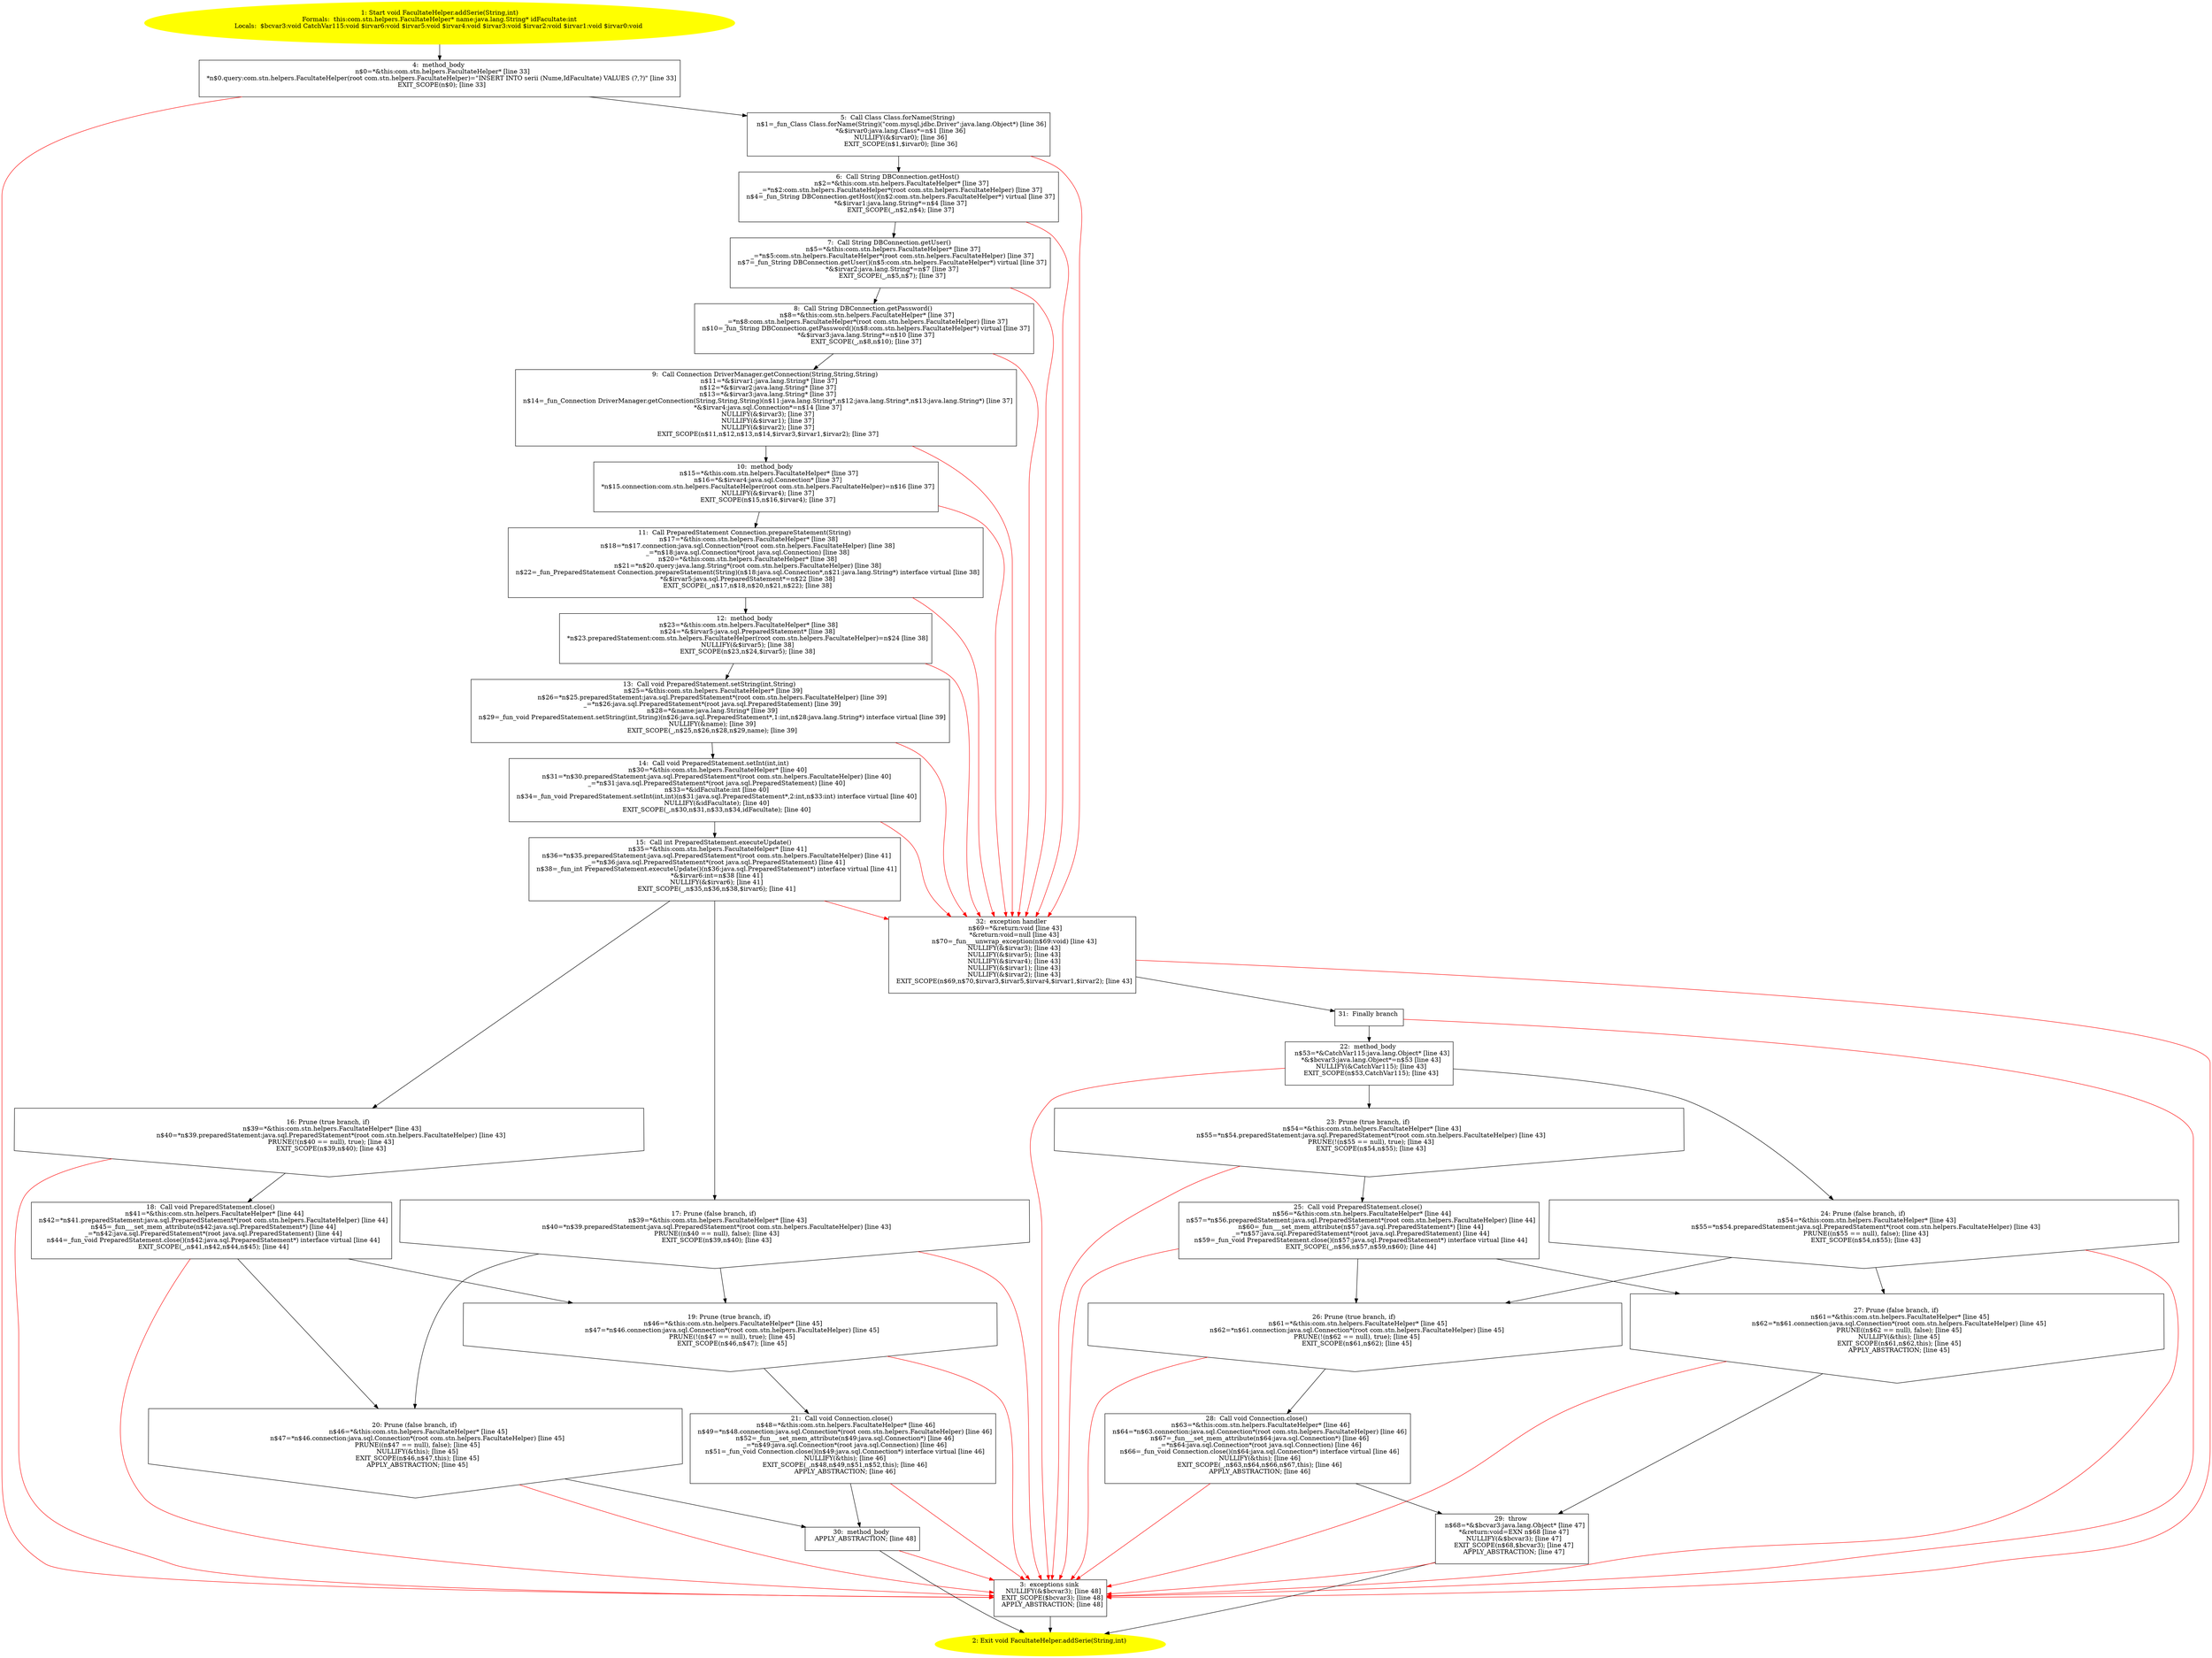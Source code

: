 /* @generated */
digraph cfg {
"com.stn.helpers.FacultateHelper.addSerie(java.lang.String,int):void.9e64c7dbc856d8686cf491293e831a66_1" [label="1: Start void FacultateHelper.addSerie(String,int)\nFormals:  this:com.stn.helpers.FacultateHelper* name:java.lang.String* idFacultate:int\nLocals:  $bcvar3:void CatchVar115:void $irvar6:void $irvar5:void $irvar4:void $irvar3:void $irvar2:void $irvar1:void $irvar0:void \n  " color=yellow style=filled]
	

	 "com.stn.helpers.FacultateHelper.addSerie(java.lang.String,int):void.9e64c7dbc856d8686cf491293e831a66_1" -> "com.stn.helpers.FacultateHelper.addSerie(java.lang.String,int):void.9e64c7dbc856d8686cf491293e831a66_4" ;
"com.stn.helpers.FacultateHelper.addSerie(java.lang.String,int):void.9e64c7dbc856d8686cf491293e831a66_2" [label="2: Exit void FacultateHelper.addSerie(String,int) \n  " color=yellow style=filled]
	

"com.stn.helpers.FacultateHelper.addSerie(java.lang.String,int):void.9e64c7dbc856d8686cf491293e831a66_3" [label="3:  exceptions sink \n   NULLIFY(&$bcvar3); [line 48]\n  EXIT_SCOPE($bcvar3); [line 48]\n  APPLY_ABSTRACTION; [line 48]\n " shape="box"]
	

	 "com.stn.helpers.FacultateHelper.addSerie(java.lang.String,int):void.9e64c7dbc856d8686cf491293e831a66_3" -> "com.stn.helpers.FacultateHelper.addSerie(java.lang.String,int):void.9e64c7dbc856d8686cf491293e831a66_2" ;
"com.stn.helpers.FacultateHelper.addSerie(java.lang.String,int):void.9e64c7dbc856d8686cf491293e831a66_4" [label="4:  method_body \n   n$0=*&this:com.stn.helpers.FacultateHelper* [line 33]\n  *n$0.query:com.stn.helpers.FacultateHelper(root com.stn.helpers.FacultateHelper)=\"INSERT INTO serii (Nume,IdFacultate) VALUES (?,?)\" [line 33]\n  EXIT_SCOPE(n$0); [line 33]\n " shape="box"]
	

	 "com.stn.helpers.FacultateHelper.addSerie(java.lang.String,int):void.9e64c7dbc856d8686cf491293e831a66_4" -> "com.stn.helpers.FacultateHelper.addSerie(java.lang.String,int):void.9e64c7dbc856d8686cf491293e831a66_5" ;
	 "com.stn.helpers.FacultateHelper.addSerie(java.lang.String,int):void.9e64c7dbc856d8686cf491293e831a66_4" -> "com.stn.helpers.FacultateHelper.addSerie(java.lang.String,int):void.9e64c7dbc856d8686cf491293e831a66_3" [color="red" ];
"com.stn.helpers.FacultateHelper.addSerie(java.lang.String,int):void.9e64c7dbc856d8686cf491293e831a66_5" [label="5:  Call Class Class.forName(String) \n   n$1=_fun_Class Class.forName(String)(\"com.mysql.jdbc.Driver\":java.lang.Object*) [line 36]\n  *&$irvar0:java.lang.Class*=n$1 [line 36]\n  NULLIFY(&$irvar0); [line 36]\n  EXIT_SCOPE(n$1,$irvar0); [line 36]\n " shape="box"]
	

	 "com.stn.helpers.FacultateHelper.addSerie(java.lang.String,int):void.9e64c7dbc856d8686cf491293e831a66_5" -> "com.stn.helpers.FacultateHelper.addSerie(java.lang.String,int):void.9e64c7dbc856d8686cf491293e831a66_6" ;
	 "com.stn.helpers.FacultateHelper.addSerie(java.lang.String,int):void.9e64c7dbc856d8686cf491293e831a66_5" -> "com.stn.helpers.FacultateHelper.addSerie(java.lang.String,int):void.9e64c7dbc856d8686cf491293e831a66_32" [color="red" ];
"com.stn.helpers.FacultateHelper.addSerie(java.lang.String,int):void.9e64c7dbc856d8686cf491293e831a66_6" [label="6:  Call String DBConnection.getHost() \n   n$2=*&this:com.stn.helpers.FacultateHelper* [line 37]\n  _=*n$2:com.stn.helpers.FacultateHelper*(root com.stn.helpers.FacultateHelper) [line 37]\n  n$4=_fun_String DBConnection.getHost()(n$2:com.stn.helpers.FacultateHelper*) virtual [line 37]\n  *&$irvar1:java.lang.String*=n$4 [line 37]\n  EXIT_SCOPE(_,n$2,n$4); [line 37]\n " shape="box"]
	

	 "com.stn.helpers.FacultateHelper.addSerie(java.lang.String,int):void.9e64c7dbc856d8686cf491293e831a66_6" -> "com.stn.helpers.FacultateHelper.addSerie(java.lang.String,int):void.9e64c7dbc856d8686cf491293e831a66_7" ;
	 "com.stn.helpers.FacultateHelper.addSerie(java.lang.String,int):void.9e64c7dbc856d8686cf491293e831a66_6" -> "com.stn.helpers.FacultateHelper.addSerie(java.lang.String,int):void.9e64c7dbc856d8686cf491293e831a66_32" [color="red" ];
"com.stn.helpers.FacultateHelper.addSerie(java.lang.String,int):void.9e64c7dbc856d8686cf491293e831a66_7" [label="7:  Call String DBConnection.getUser() \n   n$5=*&this:com.stn.helpers.FacultateHelper* [line 37]\n  _=*n$5:com.stn.helpers.FacultateHelper*(root com.stn.helpers.FacultateHelper) [line 37]\n  n$7=_fun_String DBConnection.getUser()(n$5:com.stn.helpers.FacultateHelper*) virtual [line 37]\n  *&$irvar2:java.lang.String*=n$7 [line 37]\n  EXIT_SCOPE(_,n$5,n$7); [line 37]\n " shape="box"]
	

	 "com.stn.helpers.FacultateHelper.addSerie(java.lang.String,int):void.9e64c7dbc856d8686cf491293e831a66_7" -> "com.stn.helpers.FacultateHelper.addSerie(java.lang.String,int):void.9e64c7dbc856d8686cf491293e831a66_8" ;
	 "com.stn.helpers.FacultateHelper.addSerie(java.lang.String,int):void.9e64c7dbc856d8686cf491293e831a66_7" -> "com.stn.helpers.FacultateHelper.addSerie(java.lang.String,int):void.9e64c7dbc856d8686cf491293e831a66_32" [color="red" ];
"com.stn.helpers.FacultateHelper.addSerie(java.lang.String,int):void.9e64c7dbc856d8686cf491293e831a66_8" [label="8:  Call String DBConnection.getPassword() \n   n$8=*&this:com.stn.helpers.FacultateHelper* [line 37]\n  _=*n$8:com.stn.helpers.FacultateHelper*(root com.stn.helpers.FacultateHelper) [line 37]\n  n$10=_fun_String DBConnection.getPassword()(n$8:com.stn.helpers.FacultateHelper*) virtual [line 37]\n  *&$irvar3:java.lang.String*=n$10 [line 37]\n  EXIT_SCOPE(_,n$8,n$10); [line 37]\n " shape="box"]
	

	 "com.stn.helpers.FacultateHelper.addSerie(java.lang.String,int):void.9e64c7dbc856d8686cf491293e831a66_8" -> "com.stn.helpers.FacultateHelper.addSerie(java.lang.String,int):void.9e64c7dbc856d8686cf491293e831a66_9" ;
	 "com.stn.helpers.FacultateHelper.addSerie(java.lang.String,int):void.9e64c7dbc856d8686cf491293e831a66_8" -> "com.stn.helpers.FacultateHelper.addSerie(java.lang.String,int):void.9e64c7dbc856d8686cf491293e831a66_32" [color="red" ];
"com.stn.helpers.FacultateHelper.addSerie(java.lang.String,int):void.9e64c7dbc856d8686cf491293e831a66_9" [label="9:  Call Connection DriverManager.getConnection(String,String,String) \n   n$11=*&$irvar1:java.lang.String* [line 37]\n  n$12=*&$irvar2:java.lang.String* [line 37]\n  n$13=*&$irvar3:java.lang.String* [line 37]\n  n$14=_fun_Connection DriverManager.getConnection(String,String,String)(n$11:java.lang.String*,n$12:java.lang.String*,n$13:java.lang.String*) [line 37]\n  *&$irvar4:java.sql.Connection*=n$14 [line 37]\n  NULLIFY(&$irvar3); [line 37]\n  NULLIFY(&$irvar1); [line 37]\n  NULLIFY(&$irvar2); [line 37]\n  EXIT_SCOPE(n$11,n$12,n$13,n$14,$irvar3,$irvar1,$irvar2); [line 37]\n " shape="box"]
	

	 "com.stn.helpers.FacultateHelper.addSerie(java.lang.String,int):void.9e64c7dbc856d8686cf491293e831a66_9" -> "com.stn.helpers.FacultateHelper.addSerie(java.lang.String,int):void.9e64c7dbc856d8686cf491293e831a66_10" ;
	 "com.stn.helpers.FacultateHelper.addSerie(java.lang.String,int):void.9e64c7dbc856d8686cf491293e831a66_9" -> "com.stn.helpers.FacultateHelper.addSerie(java.lang.String,int):void.9e64c7dbc856d8686cf491293e831a66_32" [color="red" ];
"com.stn.helpers.FacultateHelper.addSerie(java.lang.String,int):void.9e64c7dbc856d8686cf491293e831a66_10" [label="10:  method_body \n   n$15=*&this:com.stn.helpers.FacultateHelper* [line 37]\n  n$16=*&$irvar4:java.sql.Connection* [line 37]\n  *n$15.connection:com.stn.helpers.FacultateHelper(root com.stn.helpers.FacultateHelper)=n$16 [line 37]\n  NULLIFY(&$irvar4); [line 37]\n  EXIT_SCOPE(n$15,n$16,$irvar4); [line 37]\n " shape="box"]
	

	 "com.stn.helpers.FacultateHelper.addSerie(java.lang.String,int):void.9e64c7dbc856d8686cf491293e831a66_10" -> "com.stn.helpers.FacultateHelper.addSerie(java.lang.String,int):void.9e64c7dbc856d8686cf491293e831a66_11" ;
	 "com.stn.helpers.FacultateHelper.addSerie(java.lang.String,int):void.9e64c7dbc856d8686cf491293e831a66_10" -> "com.stn.helpers.FacultateHelper.addSerie(java.lang.String,int):void.9e64c7dbc856d8686cf491293e831a66_32" [color="red" ];
"com.stn.helpers.FacultateHelper.addSerie(java.lang.String,int):void.9e64c7dbc856d8686cf491293e831a66_11" [label="11:  Call PreparedStatement Connection.prepareStatement(String) \n   n$17=*&this:com.stn.helpers.FacultateHelper* [line 38]\n  n$18=*n$17.connection:java.sql.Connection*(root com.stn.helpers.FacultateHelper) [line 38]\n  _=*n$18:java.sql.Connection*(root java.sql.Connection) [line 38]\n  n$20=*&this:com.stn.helpers.FacultateHelper* [line 38]\n  n$21=*n$20.query:java.lang.String*(root com.stn.helpers.FacultateHelper) [line 38]\n  n$22=_fun_PreparedStatement Connection.prepareStatement(String)(n$18:java.sql.Connection*,n$21:java.lang.String*) interface virtual [line 38]\n  *&$irvar5:java.sql.PreparedStatement*=n$22 [line 38]\n  EXIT_SCOPE(_,n$17,n$18,n$20,n$21,n$22); [line 38]\n " shape="box"]
	

	 "com.stn.helpers.FacultateHelper.addSerie(java.lang.String,int):void.9e64c7dbc856d8686cf491293e831a66_11" -> "com.stn.helpers.FacultateHelper.addSerie(java.lang.String,int):void.9e64c7dbc856d8686cf491293e831a66_12" ;
	 "com.stn.helpers.FacultateHelper.addSerie(java.lang.String,int):void.9e64c7dbc856d8686cf491293e831a66_11" -> "com.stn.helpers.FacultateHelper.addSerie(java.lang.String,int):void.9e64c7dbc856d8686cf491293e831a66_32" [color="red" ];
"com.stn.helpers.FacultateHelper.addSerie(java.lang.String,int):void.9e64c7dbc856d8686cf491293e831a66_12" [label="12:  method_body \n   n$23=*&this:com.stn.helpers.FacultateHelper* [line 38]\n  n$24=*&$irvar5:java.sql.PreparedStatement* [line 38]\n  *n$23.preparedStatement:com.stn.helpers.FacultateHelper(root com.stn.helpers.FacultateHelper)=n$24 [line 38]\n  NULLIFY(&$irvar5); [line 38]\n  EXIT_SCOPE(n$23,n$24,$irvar5); [line 38]\n " shape="box"]
	

	 "com.stn.helpers.FacultateHelper.addSerie(java.lang.String,int):void.9e64c7dbc856d8686cf491293e831a66_12" -> "com.stn.helpers.FacultateHelper.addSerie(java.lang.String,int):void.9e64c7dbc856d8686cf491293e831a66_13" ;
	 "com.stn.helpers.FacultateHelper.addSerie(java.lang.String,int):void.9e64c7dbc856d8686cf491293e831a66_12" -> "com.stn.helpers.FacultateHelper.addSerie(java.lang.String,int):void.9e64c7dbc856d8686cf491293e831a66_32" [color="red" ];
"com.stn.helpers.FacultateHelper.addSerie(java.lang.String,int):void.9e64c7dbc856d8686cf491293e831a66_13" [label="13:  Call void PreparedStatement.setString(int,String) \n   n$25=*&this:com.stn.helpers.FacultateHelper* [line 39]\n  n$26=*n$25.preparedStatement:java.sql.PreparedStatement*(root com.stn.helpers.FacultateHelper) [line 39]\n  _=*n$26:java.sql.PreparedStatement*(root java.sql.PreparedStatement) [line 39]\n  n$28=*&name:java.lang.String* [line 39]\n  n$29=_fun_void PreparedStatement.setString(int,String)(n$26:java.sql.PreparedStatement*,1:int,n$28:java.lang.String*) interface virtual [line 39]\n  NULLIFY(&name); [line 39]\n  EXIT_SCOPE(_,n$25,n$26,n$28,n$29,name); [line 39]\n " shape="box"]
	

	 "com.stn.helpers.FacultateHelper.addSerie(java.lang.String,int):void.9e64c7dbc856d8686cf491293e831a66_13" -> "com.stn.helpers.FacultateHelper.addSerie(java.lang.String,int):void.9e64c7dbc856d8686cf491293e831a66_14" ;
	 "com.stn.helpers.FacultateHelper.addSerie(java.lang.String,int):void.9e64c7dbc856d8686cf491293e831a66_13" -> "com.stn.helpers.FacultateHelper.addSerie(java.lang.String,int):void.9e64c7dbc856d8686cf491293e831a66_32" [color="red" ];
"com.stn.helpers.FacultateHelper.addSerie(java.lang.String,int):void.9e64c7dbc856d8686cf491293e831a66_14" [label="14:  Call void PreparedStatement.setInt(int,int) \n   n$30=*&this:com.stn.helpers.FacultateHelper* [line 40]\n  n$31=*n$30.preparedStatement:java.sql.PreparedStatement*(root com.stn.helpers.FacultateHelper) [line 40]\n  _=*n$31:java.sql.PreparedStatement*(root java.sql.PreparedStatement) [line 40]\n  n$33=*&idFacultate:int [line 40]\n  n$34=_fun_void PreparedStatement.setInt(int,int)(n$31:java.sql.PreparedStatement*,2:int,n$33:int) interface virtual [line 40]\n  NULLIFY(&idFacultate); [line 40]\n  EXIT_SCOPE(_,n$30,n$31,n$33,n$34,idFacultate); [line 40]\n " shape="box"]
	

	 "com.stn.helpers.FacultateHelper.addSerie(java.lang.String,int):void.9e64c7dbc856d8686cf491293e831a66_14" -> "com.stn.helpers.FacultateHelper.addSerie(java.lang.String,int):void.9e64c7dbc856d8686cf491293e831a66_15" ;
	 "com.stn.helpers.FacultateHelper.addSerie(java.lang.String,int):void.9e64c7dbc856d8686cf491293e831a66_14" -> "com.stn.helpers.FacultateHelper.addSerie(java.lang.String,int):void.9e64c7dbc856d8686cf491293e831a66_32" [color="red" ];
"com.stn.helpers.FacultateHelper.addSerie(java.lang.String,int):void.9e64c7dbc856d8686cf491293e831a66_15" [label="15:  Call int PreparedStatement.executeUpdate() \n   n$35=*&this:com.stn.helpers.FacultateHelper* [line 41]\n  n$36=*n$35.preparedStatement:java.sql.PreparedStatement*(root com.stn.helpers.FacultateHelper) [line 41]\n  _=*n$36:java.sql.PreparedStatement*(root java.sql.PreparedStatement) [line 41]\n  n$38=_fun_int PreparedStatement.executeUpdate()(n$36:java.sql.PreparedStatement*) interface virtual [line 41]\n  *&$irvar6:int=n$38 [line 41]\n  NULLIFY(&$irvar6); [line 41]\n  EXIT_SCOPE(_,n$35,n$36,n$38,$irvar6); [line 41]\n " shape="box"]
	

	 "com.stn.helpers.FacultateHelper.addSerie(java.lang.String,int):void.9e64c7dbc856d8686cf491293e831a66_15" -> "com.stn.helpers.FacultateHelper.addSerie(java.lang.String,int):void.9e64c7dbc856d8686cf491293e831a66_16" ;
	 "com.stn.helpers.FacultateHelper.addSerie(java.lang.String,int):void.9e64c7dbc856d8686cf491293e831a66_15" -> "com.stn.helpers.FacultateHelper.addSerie(java.lang.String,int):void.9e64c7dbc856d8686cf491293e831a66_17" ;
	 "com.stn.helpers.FacultateHelper.addSerie(java.lang.String,int):void.9e64c7dbc856d8686cf491293e831a66_15" -> "com.stn.helpers.FacultateHelper.addSerie(java.lang.String,int):void.9e64c7dbc856d8686cf491293e831a66_32" [color="red" ];
"com.stn.helpers.FacultateHelper.addSerie(java.lang.String,int):void.9e64c7dbc856d8686cf491293e831a66_16" [label="16: Prune (true branch, if) \n   n$39=*&this:com.stn.helpers.FacultateHelper* [line 43]\n  n$40=*n$39.preparedStatement:java.sql.PreparedStatement*(root com.stn.helpers.FacultateHelper) [line 43]\n  PRUNE(!(n$40 == null), true); [line 43]\n  EXIT_SCOPE(n$39,n$40); [line 43]\n " shape="invhouse"]
	

	 "com.stn.helpers.FacultateHelper.addSerie(java.lang.String,int):void.9e64c7dbc856d8686cf491293e831a66_16" -> "com.stn.helpers.FacultateHelper.addSerie(java.lang.String,int):void.9e64c7dbc856d8686cf491293e831a66_18" ;
	 "com.stn.helpers.FacultateHelper.addSerie(java.lang.String,int):void.9e64c7dbc856d8686cf491293e831a66_16" -> "com.stn.helpers.FacultateHelper.addSerie(java.lang.String,int):void.9e64c7dbc856d8686cf491293e831a66_3" [color="red" ];
"com.stn.helpers.FacultateHelper.addSerie(java.lang.String,int):void.9e64c7dbc856d8686cf491293e831a66_17" [label="17: Prune (false branch, if) \n   n$39=*&this:com.stn.helpers.FacultateHelper* [line 43]\n  n$40=*n$39.preparedStatement:java.sql.PreparedStatement*(root com.stn.helpers.FacultateHelper) [line 43]\n  PRUNE((n$40 == null), false); [line 43]\n  EXIT_SCOPE(n$39,n$40); [line 43]\n " shape="invhouse"]
	

	 "com.stn.helpers.FacultateHelper.addSerie(java.lang.String,int):void.9e64c7dbc856d8686cf491293e831a66_17" -> "com.stn.helpers.FacultateHelper.addSerie(java.lang.String,int):void.9e64c7dbc856d8686cf491293e831a66_19" ;
	 "com.stn.helpers.FacultateHelper.addSerie(java.lang.String,int):void.9e64c7dbc856d8686cf491293e831a66_17" -> "com.stn.helpers.FacultateHelper.addSerie(java.lang.String,int):void.9e64c7dbc856d8686cf491293e831a66_20" ;
	 "com.stn.helpers.FacultateHelper.addSerie(java.lang.String,int):void.9e64c7dbc856d8686cf491293e831a66_17" -> "com.stn.helpers.FacultateHelper.addSerie(java.lang.String,int):void.9e64c7dbc856d8686cf491293e831a66_3" [color="red" ];
"com.stn.helpers.FacultateHelper.addSerie(java.lang.String,int):void.9e64c7dbc856d8686cf491293e831a66_18" [label="18:  Call void PreparedStatement.close() \n   n$41=*&this:com.stn.helpers.FacultateHelper* [line 44]\n  n$42=*n$41.preparedStatement:java.sql.PreparedStatement*(root com.stn.helpers.FacultateHelper) [line 44]\n  n$45=_fun___set_mem_attribute(n$42:java.sql.PreparedStatement*) [line 44]\n  _=*n$42:java.sql.PreparedStatement*(root java.sql.PreparedStatement) [line 44]\n  n$44=_fun_void PreparedStatement.close()(n$42:java.sql.PreparedStatement*) interface virtual [line 44]\n  EXIT_SCOPE(_,n$41,n$42,n$44,n$45); [line 44]\n " shape="box"]
	

	 "com.stn.helpers.FacultateHelper.addSerie(java.lang.String,int):void.9e64c7dbc856d8686cf491293e831a66_18" -> "com.stn.helpers.FacultateHelper.addSerie(java.lang.String,int):void.9e64c7dbc856d8686cf491293e831a66_19" ;
	 "com.stn.helpers.FacultateHelper.addSerie(java.lang.String,int):void.9e64c7dbc856d8686cf491293e831a66_18" -> "com.stn.helpers.FacultateHelper.addSerie(java.lang.String,int):void.9e64c7dbc856d8686cf491293e831a66_20" ;
	 "com.stn.helpers.FacultateHelper.addSerie(java.lang.String,int):void.9e64c7dbc856d8686cf491293e831a66_18" -> "com.stn.helpers.FacultateHelper.addSerie(java.lang.String,int):void.9e64c7dbc856d8686cf491293e831a66_3" [color="red" ];
"com.stn.helpers.FacultateHelper.addSerie(java.lang.String,int):void.9e64c7dbc856d8686cf491293e831a66_19" [label="19: Prune (true branch, if) \n   n$46=*&this:com.stn.helpers.FacultateHelper* [line 45]\n  n$47=*n$46.connection:java.sql.Connection*(root com.stn.helpers.FacultateHelper) [line 45]\n  PRUNE(!(n$47 == null), true); [line 45]\n  EXIT_SCOPE(n$46,n$47); [line 45]\n " shape="invhouse"]
	

	 "com.stn.helpers.FacultateHelper.addSerie(java.lang.String,int):void.9e64c7dbc856d8686cf491293e831a66_19" -> "com.stn.helpers.FacultateHelper.addSerie(java.lang.String,int):void.9e64c7dbc856d8686cf491293e831a66_21" ;
	 "com.stn.helpers.FacultateHelper.addSerie(java.lang.String,int):void.9e64c7dbc856d8686cf491293e831a66_19" -> "com.stn.helpers.FacultateHelper.addSerie(java.lang.String,int):void.9e64c7dbc856d8686cf491293e831a66_3" [color="red" ];
"com.stn.helpers.FacultateHelper.addSerie(java.lang.String,int):void.9e64c7dbc856d8686cf491293e831a66_20" [label="20: Prune (false branch, if) \n   n$46=*&this:com.stn.helpers.FacultateHelper* [line 45]\n  n$47=*n$46.connection:java.sql.Connection*(root com.stn.helpers.FacultateHelper) [line 45]\n  PRUNE((n$47 == null), false); [line 45]\n  NULLIFY(&this); [line 45]\n  EXIT_SCOPE(n$46,n$47,this); [line 45]\n  APPLY_ABSTRACTION; [line 45]\n " shape="invhouse"]
	

	 "com.stn.helpers.FacultateHelper.addSerie(java.lang.String,int):void.9e64c7dbc856d8686cf491293e831a66_20" -> "com.stn.helpers.FacultateHelper.addSerie(java.lang.String,int):void.9e64c7dbc856d8686cf491293e831a66_30" ;
	 "com.stn.helpers.FacultateHelper.addSerie(java.lang.String,int):void.9e64c7dbc856d8686cf491293e831a66_20" -> "com.stn.helpers.FacultateHelper.addSerie(java.lang.String,int):void.9e64c7dbc856d8686cf491293e831a66_3" [color="red" ];
"com.stn.helpers.FacultateHelper.addSerie(java.lang.String,int):void.9e64c7dbc856d8686cf491293e831a66_21" [label="21:  Call void Connection.close() \n   n$48=*&this:com.stn.helpers.FacultateHelper* [line 46]\n  n$49=*n$48.connection:java.sql.Connection*(root com.stn.helpers.FacultateHelper) [line 46]\n  n$52=_fun___set_mem_attribute(n$49:java.sql.Connection*) [line 46]\n  _=*n$49:java.sql.Connection*(root java.sql.Connection) [line 46]\n  n$51=_fun_void Connection.close()(n$49:java.sql.Connection*) interface virtual [line 46]\n  NULLIFY(&this); [line 46]\n  EXIT_SCOPE(_,n$48,n$49,n$51,n$52,this); [line 46]\n  APPLY_ABSTRACTION; [line 46]\n " shape="box"]
	

	 "com.stn.helpers.FacultateHelper.addSerie(java.lang.String,int):void.9e64c7dbc856d8686cf491293e831a66_21" -> "com.stn.helpers.FacultateHelper.addSerie(java.lang.String,int):void.9e64c7dbc856d8686cf491293e831a66_30" ;
	 "com.stn.helpers.FacultateHelper.addSerie(java.lang.String,int):void.9e64c7dbc856d8686cf491293e831a66_21" -> "com.stn.helpers.FacultateHelper.addSerie(java.lang.String,int):void.9e64c7dbc856d8686cf491293e831a66_3" [color="red" ];
"com.stn.helpers.FacultateHelper.addSerie(java.lang.String,int):void.9e64c7dbc856d8686cf491293e831a66_22" [label="22:  method_body \n   n$53=*&CatchVar115:java.lang.Object* [line 43]\n  *&$bcvar3:java.lang.Object*=n$53 [line 43]\n  NULLIFY(&CatchVar115); [line 43]\n  EXIT_SCOPE(n$53,CatchVar115); [line 43]\n " shape="box"]
	

	 "com.stn.helpers.FacultateHelper.addSerie(java.lang.String,int):void.9e64c7dbc856d8686cf491293e831a66_22" -> "com.stn.helpers.FacultateHelper.addSerie(java.lang.String,int):void.9e64c7dbc856d8686cf491293e831a66_23" ;
	 "com.stn.helpers.FacultateHelper.addSerie(java.lang.String,int):void.9e64c7dbc856d8686cf491293e831a66_22" -> "com.stn.helpers.FacultateHelper.addSerie(java.lang.String,int):void.9e64c7dbc856d8686cf491293e831a66_24" ;
	 "com.stn.helpers.FacultateHelper.addSerie(java.lang.String,int):void.9e64c7dbc856d8686cf491293e831a66_22" -> "com.stn.helpers.FacultateHelper.addSerie(java.lang.String,int):void.9e64c7dbc856d8686cf491293e831a66_3" [color="red" ];
"com.stn.helpers.FacultateHelper.addSerie(java.lang.String,int):void.9e64c7dbc856d8686cf491293e831a66_23" [label="23: Prune (true branch, if) \n   n$54=*&this:com.stn.helpers.FacultateHelper* [line 43]\n  n$55=*n$54.preparedStatement:java.sql.PreparedStatement*(root com.stn.helpers.FacultateHelper) [line 43]\n  PRUNE(!(n$55 == null), true); [line 43]\n  EXIT_SCOPE(n$54,n$55); [line 43]\n " shape="invhouse"]
	

	 "com.stn.helpers.FacultateHelper.addSerie(java.lang.String,int):void.9e64c7dbc856d8686cf491293e831a66_23" -> "com.stn.helpers.FacultateHelper.addSerie(java.lang.String,int):void.9e64c7dbc856d8686cf491293e831a66_25" ;
	 "com.stn.helpers.FacultateHelper.addSerie(java.lang.String,int):void.9e64c7dbc856d8686cf491293e831a66_23" -> "com.stn.helpers.FacultateHelper.addSerie(java.lang.String,int):void.9e64c7dbc856d8686cf491293e831a66_3" [color="red" ];
"com.stn.helpers.FacultateHelper.addSerie(java.lang.String,int):void.9e64c7dbc856d8686cf491293e831a66_24" [label="24: Prune (false branch, if) \n   n$54=*&this:com.stn.helpers.FacultateHelper* [line 43]\n  n$55=*n$54.preparedStatement:java.sql.PreparedStatement*(root com.stn.helpers.FacultateHelper) [line 43]\n  PRUNE((n$55 == null), false); [line 43]\n  EXIT_SCOPE(n$54,n$55); [line 43]\n " shape="invhouse"]
	

	 "com.stn.helpers.FacultateHelper.addSerie(java.lang.String,int):void.9e64c7dbc856d8686cf491293e831a66_24" -> "com.stn.helpers.FacultateHelper.addSerie(java.lang.String,int):void.9e64c7dbc856d8686cf491293e831a66_26" ;
	 "com.stn.helpers.FacultateHelper.addSerie(java.lang.String,int):void.9e64c7dbc856d8686cf491293e831a66_24" -> "com.stn.helpers.FacultateHelper.addSerie(java.lang.String,int):void.9e64c7dbc856d8686cf491293e831a66_27" ;
	 "com.stn.helpers.FacultateHelper.addSerie(java.lang.String,int):void.9e64c7dbc856d8686cf491293e831a66_24" -> "com.stn.helpers.FacultateHelper.addSerie(java.lang.String,int):void.9e64c7dbc856d8686cf491293e831a66_3" [color="red" ];
"com.stn.helpers.FacultateHelper.addSerie(java.lang.String,int):void.9e64c7dbc856d8686cf491293e831a66_25" [label="25:  Call void PreparedStatement.close() \n   n$56=*&this:com.stn.helpers.FacultateHelper* [line 44]\n  n$57=*n$56.preparedStatement:java.sql.PreparedStatement*(root com.stn.helpers.FacultateHelper) [line 44]\n  n$60=_fun___set_mem_attribute(n$57:java.sql.PreparedStatement*) [line 44]\n  _=*n$57:java.sql.PreparedStatement*(root java.sql.PreparedStatement) [line 44]\n  n$59=_fun_void PreparedStatement.close()(n$57:java.sql.PreparedStatement*) interface virtual [line 44]\n  EXIT_SCOPE(_,n$56,n$57,n$59,n$60); [line 44]\n " shape="box"]
	

	 "com.stn.helpers.FacultateHelper.addSerie(java.lang.String,int):void.9e64c7dbc856d8686cf491293e831a66_25" -> "com.stn.helpers.FacultateHelper.addSerie(java.lang.String,int):void.9e64c7dbc856d8686cf491293e831a66_26" ;
	 "com.stn.helpers.FacultateHelper.addSerie(java.lang.String,int):void.9e64c7dbc856d8686cf491293e831a66_25" -> "com.stn.helpers.FacultateHelper.addSerie(java.lang.String,int):void.9e64c7dbc856d8686cf491293e831a66_27" ;
	 "com.stn.helpers.FacultateHelper.addSerie(java.lang.String,int):void.9e64c7dbc856d8686cf491293e831a66_25" -> "com.stn.helpers.FacultateHelper.addSerie(java.lang.String,int):void.9e64c7dbc856d8686cf491293e831a66_3" [color="red" ];
"com.stn.helpers.FacultateHelper.addSerie(java.lang.String,int):void.9e64c7dbc856d8686cf491293e831a66_26" [label="26: Prune (true branch, if) \n   n$61=*&this:com.stn.helpers.FacultateHelper* [line 45]\n  n$62=*n$61.connection:java.sql.Connection*(root com.stn.helpers.FacultateHelper) [line 45]\n  PRUNE(!(n$62 == null), true); [line 45]\n  EXIT_SCOPE(n$61,n$62); [line 45]\n " shape="invhouse"]
	

	 "com.stn.helpers.FacultateHelper.addSerie(java.lang.String,int):void.9e64c7dbc856d8686cf491293e831a66_26" -> "com.stn.helpers.FacultateHelper.addSerie(java.lang.String,int):void.9e64c7dbc856d8686cf491293e831a66_28" ;
	 "com.stn.helpers.FacultateHelper.addSerie(java.lang.String,int):void.9e64c7dbc856d8686cf491293e831a66_26" -> "com.stn.helpers.FacultateHelper.addSerie(java.lang.String,int):void.9e64c7dbc856d8686cf491293e831a66_3" [color="red" ];
"com.stn.helpers.FacultateHelper.addSerie(java.lang.String,int):void.9e64c7dbc856d8686cf491293e831a66_27" [label="27: Prune (false branch, if) \n   n$61=*&this:com.stn.helpers.FacultateHelper* [line 45]\n  n$62=*n$61.connection:java.sql.Connection*(root com.stn.helpers.FacultateHelper) [line 45]\n  PRUNE((n$62 == null), false); [line 45]\n  NULLIFY(&this); [line 45]\n  EXIT_SCOPE(n$61,n$62,this); [line 45]\n  APPLY_ABSTRACTION; [line 45]\n " shape="invhouse"]
	

	 "com.stn.helpers.FacultateHelper.addSerie(java.lang.String,int):void.9e64c7dbc856d8686cf491293e831a66_27" -> "com.stn.helpers.FacultateHelper.addSerie(java.lang.String,int):void.9e64c7dbc856d8686cf491293e831a66_29" ;
	 "com.stn.helpers.FacultateHelper.addSerie(java.lang.String,int):void.9e64c7dbc856d8686cf491293e831a66_27" -> "com.stn.helpers.FacultateHelper.addSerie(java.lang.String,int):void.9e64c7dbc856d8686cf491293e831a66_3" [color="red" ];
"com.stn.helpers.FacultateHelper.addSerie(java.lang.String,int):void.9e64c7dbc856d8686cf491293e831a66_28" [label="28:  Call void Connection.close() \n   n$63=*&this:com.stn.helpers.FacultateHelper* [line 46]\n  n$64=*n$63.connection:java.sql.Connection*(root com.stn.helpers.FacultateHelper) [line 46]\n  n$67=_fun___set_mem_attribute(n$64:java.sql.Connection*) [line 46]\n  _=*n$64:java.sql.Connection*(root java.sql.Connection) [line 46]\n  n$66=_fun_void Connection.close()(n$64:java.sql.Connection*) interface virtual [line 46]\n  NULLIFY(&this); [line 46]\n  EXIT_SCOPE(_,n$63,n$64,n$66,n$67,this); [line 46]\n  APPLY_ABSTRACTION; [line 46]\n " shape="box"]
	

	 "com.stn.helpers.FacultateHelper.addSerie(java.lang.String,int):void.9e64c7dbc856d8686cf491293e831a66_28" -> "com.stn.helpers.FacultateHelper.addSerie(java.lang.String,int):void.9e64c7dbc856d8686cf491293e831a66_29" ;
	 "com.stn.helpers.FacultateHelper.addSerie(java.lang.String,int):void.9e64c7dbc856d8686cf491293e831a66_28" -> "com.stn.helpers.FacultateHelper.addSerie(java.lang.String,int):void.9e64c7dbc856d8686cf491293e831a66_3" [color="red" ];
"com.stn.helpers.FacultateHelper.addSerie(java.lang.String,int):void.9e64c7dbc856d8686cf491293e831a66_29" [label="29:  throw \n   n$68=*&$bcvar3:java.lang.Object* [line 47]\n  *&return:void=EXN n$68 [line 47]\n  NULLIFY(&$bcvar3); [line 47]\n  EXIT_SCOPE(n$68,$bcvar3); [line 47]\n  APPLY_ABSTRACTION; [line 47]\n " shape="box"]
	

	 "com.stn.helpers.FacultateHelper.addSerie(java.lang.String,int):void.9e64c7dbc856d8686cf491293e831a66_29" -> "com.stn.helpers.FacultateHelper.addSerie(java.lang.String,int):void.9e64c7dbc856d8686cf491293e831a66_2" ;
	 "com.stn.helpers.FacultateHelper.addSerie(java.lang.String,int):void.9e64c7dbc856d8686cf491293e831a66_29" -> "com.stn.helpers.FacultateHelper.addSerie(java.lang.String,int):void.9e64c7dbc856d8686cf491293e831a66_3" [color="red" ];
"com.stn.helpers.FacultateHelper.addSerie(java.lang.String,int):void.9e64c7dbc856d8686cf491293e831a66_30" [label="30:  method_body \n   APPLY_ABSTRACTION; [line 48]\n " shape="box"]
	

	 "com.stn.helpers.FacultateHelper.addSerie(java.lang.String,int):void.9e64c7dbc856d8686cf491293e831a66_30" -> "com.stn.helpers.FacultateHelper.addSerie(java.lang.String,int):void.9e64c7dbc856d8686cf491293e831a66_2" ;
	 "com.stn.helpers.FacultateHelper.addSerie(java.lang.String,int):void.9e64c7dbc856d8686cf491293e831a66_30" -> "com.stn.helpers.FacultateHelper.addSerie(java.lang.String,int):void.9e64c7dbc856d8686cf491293e831a66_3" [color="red" ];
"com.stn.helpers.FacultateHelper.addSerie(java.lang.String,int):void.9e64c7dbc856d8686cf491293e831a66_31" [label="31:  Finally branch \n  " shape="box"]
	

	 "com.stn.helpers.FacultateHelper.addSerie(java.lang.String,int):void.9e64c7dbc856d8686cf491293e831a66_31" -> "com.stn.helpers.FacultateHelper.addSerie(java.lang.String,int):void.9e64c7dbc856d8686cf491293e831a66_22" ;
	 "com.stn.helpers.FacultateHelper.addSerie(java.lang.String,int):void.9e64c7dbc856d8686cf491293e831a66_31" -> "com.stn.helpers.FacultateHelper.addSerie(java.lang.String,int):void.9e64c7dbc856d8686cf491293e831a66_3" [color="red" ];
"com.stn.helpers.FacultateHelper.addSerie(java.lang.String,int):void.9e64c7dbc856d8686cf491293e831a66_32" [label="32:  exception handler \n   n$69=*&return:void [line 43]\n  *&return:void=null [line 43]\n  n$70=_fun___unwrap_exception(n$69:void) [line 43]\n  NULLIFY(&$irvar3); [line 43]\n  NULLIFY(&$irvar5); [line 43]\n  NULLIFY(&$irvar4); [line 43]\n  NULLIFY(&$irvar1); [line 43]\n  NULLIFY(&$irvar2); [line 43]\n  EXIT_SCOPE(n$69,n$70,$irvar3,$irvar5,$irvar4,$irvar1,$irvar2); [line 43]\n " shape="box"]
	

	 "com.stn.helpers.FacultateHelper.addSerie(java.lang.String,int):void.9e64c7dbc856d8686cf491293e831a66_32" -> "com.stn.helpers.FacultateHelper.addSerie(java.lang.String,int):void.9e64c7dbc856d8686cf491293e831a66_31" ;
	 "com.stn.helpers.FacultateHelper.addSerie(java.lang.String,int):void.9e64c7dbc856d8686cf491293e831a66_32" -> "com.stn.helpers.FacultateHelper.addSerie(java.lang.String,int):void.9e64c7dbc856d8686cf491293e831a66_3" [color="red" ];
}
